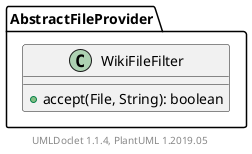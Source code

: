 @startuml

    class AbstractFileProvider.WikiFileFilter [[AbstractFileProvider.WikiFileFilter.html]] {
        +accept(File, String): boolean
    }


    center footer UMLDoclet 1.1.4, PlantUML 1.2019.05
@enduml
